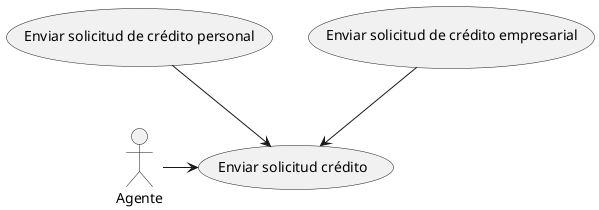 @startuml
'https://plantuml.com/use-case-diagram

:Agente: as Agente

Agente -> (Enviar solicitud crédito)

(Enviar solicitud de crédito personal) --> (Enviar solicitud crédito)
(Enviar solicitud de crédito empresarial) --> (Enviar solicitud crédito)

@enduml